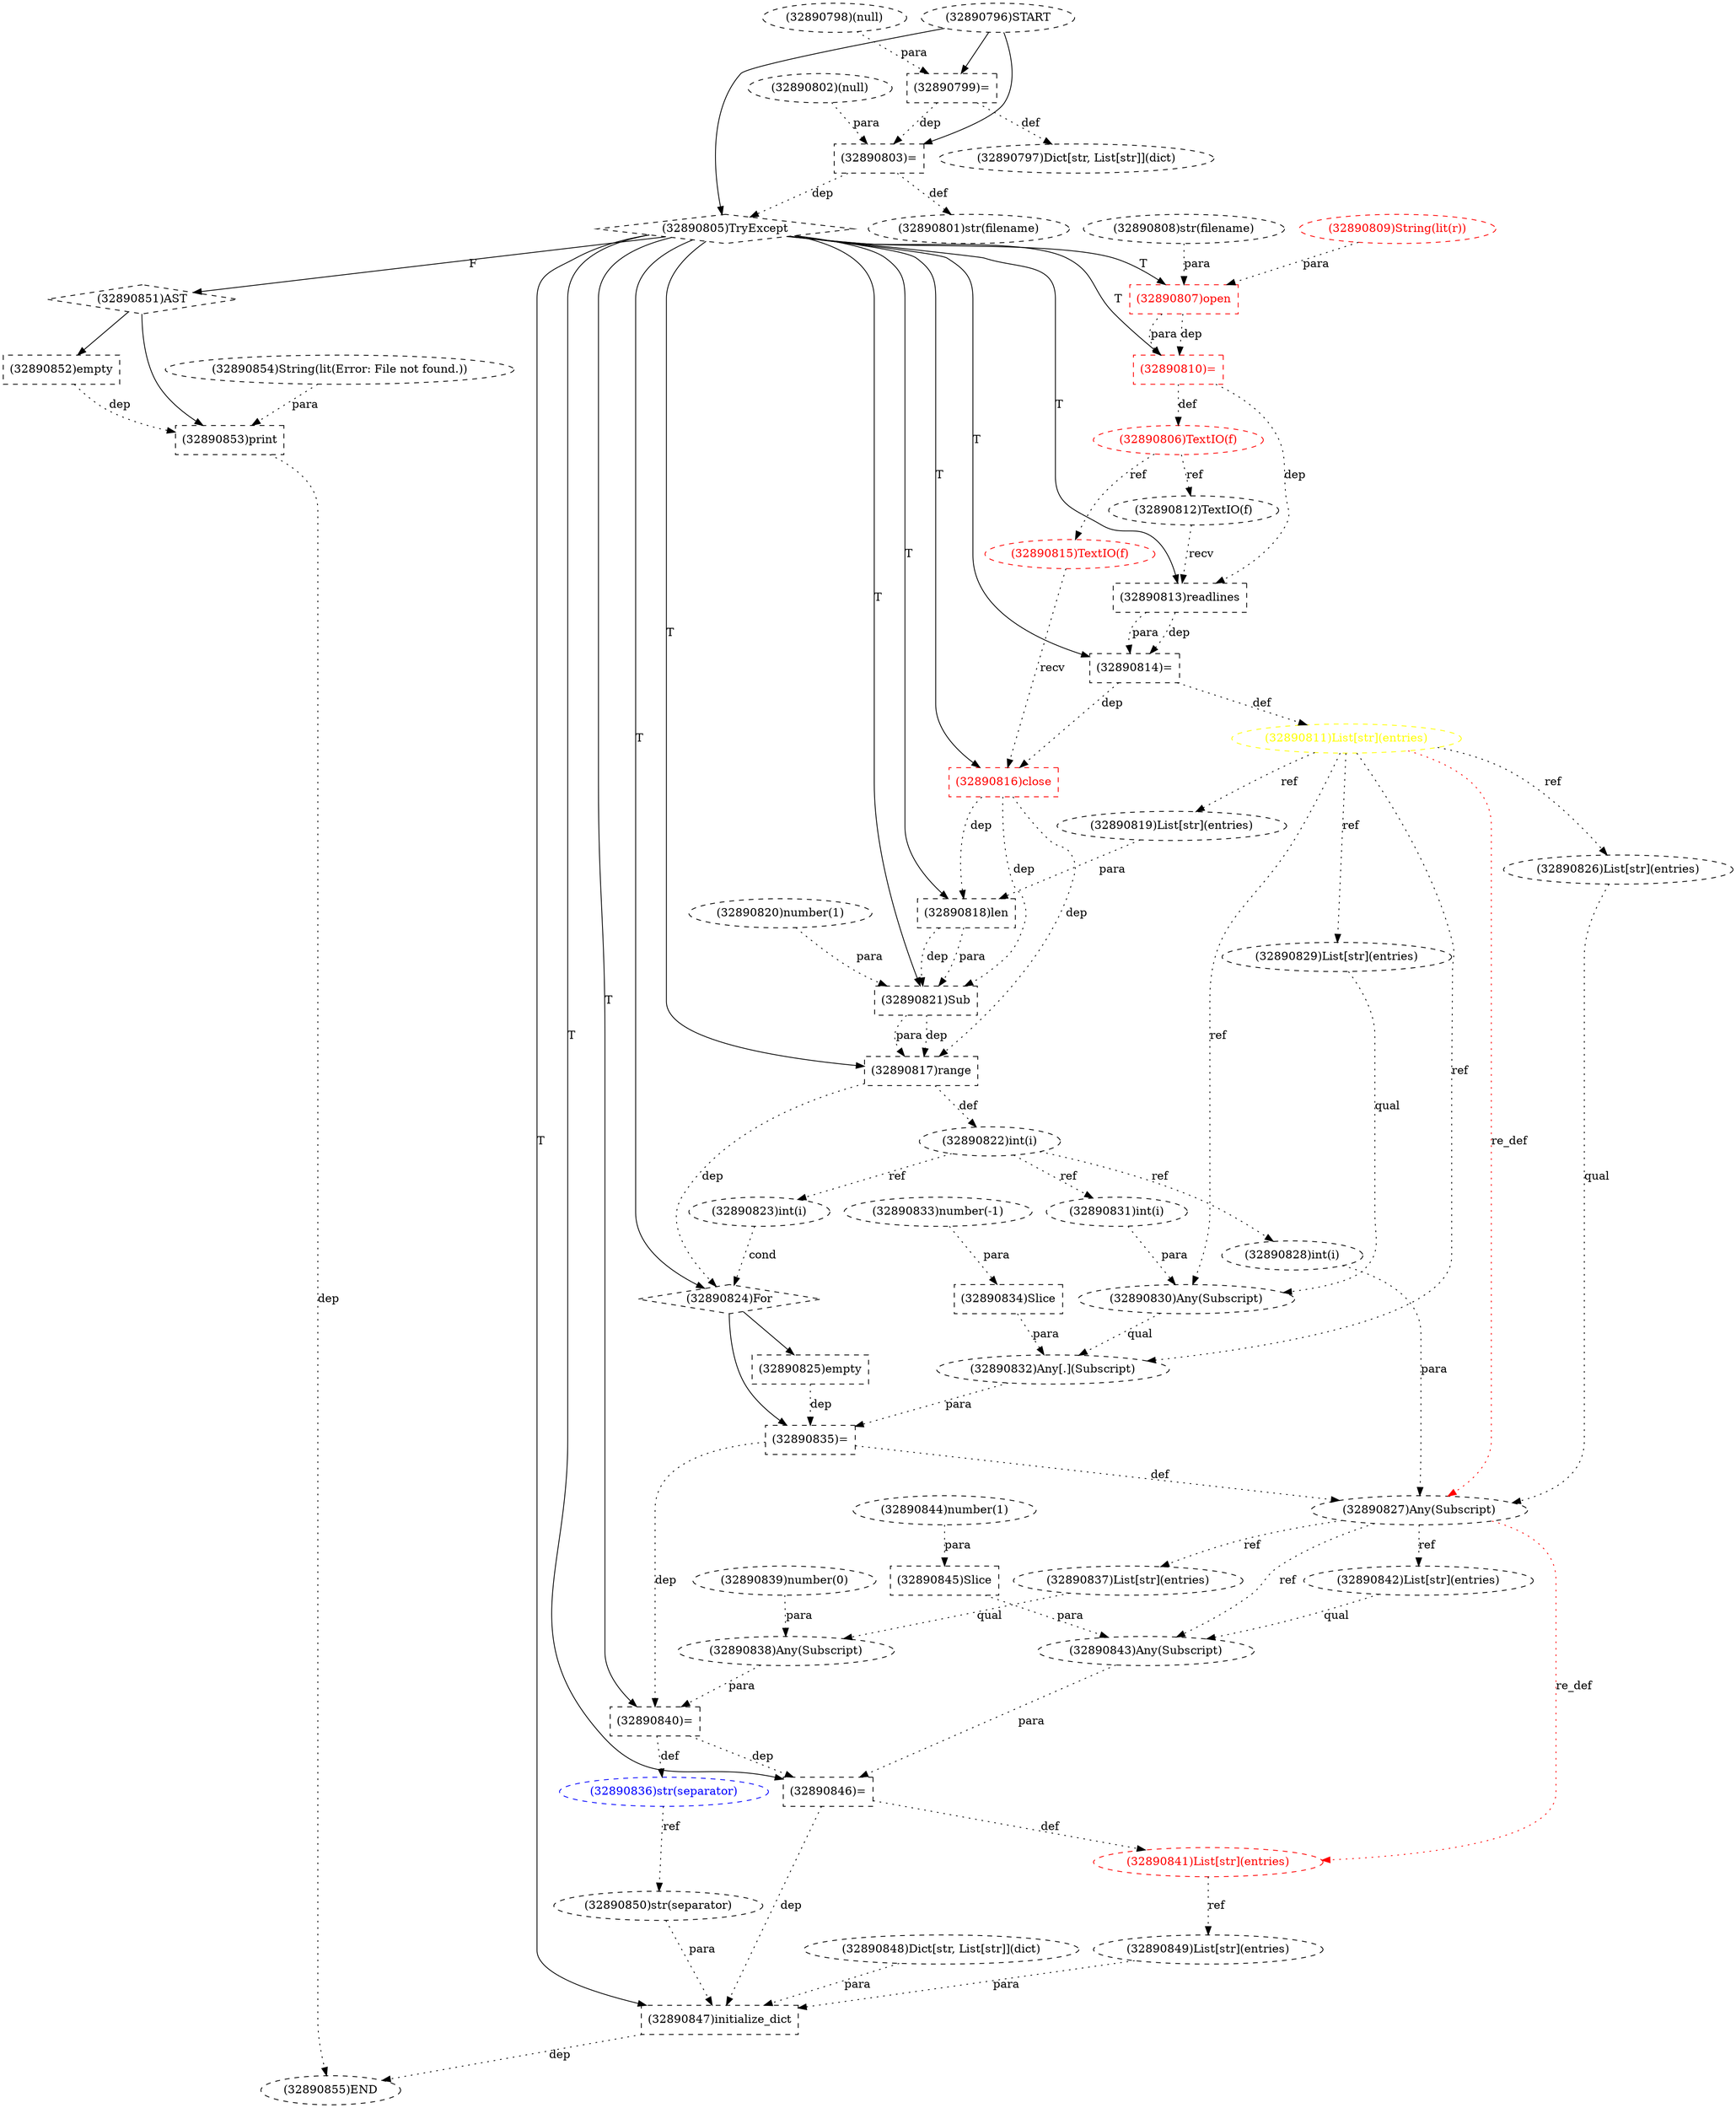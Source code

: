 digraph G {
1 [label="(32890802)(null)" shape=ellipse style=dashed]
2 [label="(32890810)=" shape=box style=dashed color=red fontcolor=red]
3 [label="(32890846)=" shape=box style=dashed]
4 [label="(32890835)=" shape=box style=dashed]
5 [label="(32890833)number(-1)" shape=ellipse style=dashed]
6 [label="(32890808)str(filename)" shape=ellipse style=dashed]
7 [label="(32890801)str(filename)" shape=ellipse style=dashed]
8 [label="(32890839)number(0)" shape=ellipse style=dashed]
9 [label="(32890825)empty" shape=box style=dashed]
10 [label="(32890796)START" style=dashed]
11 [label="(32890817)range" shape=box style=dashed]
12 [label="(32890821)Sub" shape=box style=dashed]
13 [label="(32890849)List[str](entries)" shape=ellipse style=dashed]
14 [label="(32890837)List[str](entries)" shape=ellipse style=dashed]
15 [label="(32890797)Dict[str, List[str]](dict)" shape=ellipse style=dashed]
16 [label="(32890836)str(separator)" shape=ellipse style=dashed color=blue fontcolor=blue]
17 [label="(32890850)str(separator)" shape=ellipse style=dashed]
18 [label="(32890828)int(i)" shape=ellipse style=dashed]
19 [label="(32890830)Any(Subscript)" shape=ellipse style=dashed]
20 [label="(32890844)number(1)" shape=ellipse style=dashed]
21 [label="(32890841)List[str](entries)" shape=ellipse style=dashed color=red fontcolor=red]
22 [label="(32890807)open" shape=box style=dashed color=red fontcolor=red]
23 [label="(32890806)TextIO(f)" shape=ellipse style=dashed color=red fontcolor=red]
24 [label="(32890831)int(i)" shape=ellipse style=dashed]
25 [label="(32890822)int(i)" shape=ellipse style=dashed color=black fontcolor=black]
26 [label="(32890832)Any[.](Subscript)" shape=ellipse style=dashed]
27 [label="(32890834)Slice" shape=box style=dashed]
28 [label="(32890827)Any(Subscript)" shape=ellipse style=dashed]
29 [label="(32890811)List[str](entries)" shape=ellipse style=dashed color=yellow fontcolor=yellow]
30 [label="(32890852)empty" shape=box style=dashed]
31 [label="(32890814)=" shape=box style=dashed]
32 [label="(32890842)List[str](entries)" shape=ellipse style=dashed]
33 [label="(32890854)String(lit(Error: File not found.))" shape=ellipse style=dashed]
34 [label="(32890799)=" shape=box style=dashed]
35 [label="(32890813)readlines" shape=box style=dashed]
36 [label="(32890818)len" shape=box style=dashed]
37 [label="(32890820)number(1)" shape=ellipse style=dashed]
38 [label="(32890843)Any(Subscript)" shape=ellipse style=dashed]
39 [label="(32890798)(null)" shape=ellipse style=dashed]
40 [label="(32890803)=" shape=box style=dashed]
41 [label="(32890851)AST" shape=diamond style=dashed]
42 [label="(32890815)TextIO(f)" shape=ellipse style=dashed color=red fontcolor=red]
43 [label="(32890819)List[str](entries)" shape=ellipse style=dashed]
44 [label="(32890838)Any(Subscript)" shape=ellipse style=dashed]
45 [label="(32890809)String(lit(r))" shape=ellipse style=dashed color=red fontcolor=red]
46 [label="(32890823)int(i)" shape=ellipse style=dashed]
47 [label="(32890826)List[str](entries)" shape=ellipse style=dashed]
48 [label="(32890816)close" shape=box style=dashed color=red fontcolor=red]
49 [label="(32890812)TextIO(f)" shape=ellipse style=dashed]
50 [label="(32890848)Dict[str, List[str]](dict)" shape=ellipse style=dashed]
51 [label="(32890845)Slice" shape=box style=dashed]
52 [label="(32890847)initialize_dict" shape=box style=dashed]
53 [label="(32890805)TryExcept" shape=diamond style=dashed]
54 [label="(32890855)END" style=dashed]
55 [label="(32890840)=" shape=box style=dashed]
56 [label="(32890824)For" shape=diamond style=dashed]
57 [label="(32890829)List[str](entries)" shape=ellipse style=dashed]
58 [label="(32890853)print" shape=box style=dashed]
53 -> 2 [label="T"];
22 -> 2 [label="dep" style=dotted];
22 -> 2 [label="para" style=dotted];
53 -> 3 [label="T"];
38 -> 3 [label="para" style=dotted];
55 -> 3 [label="dep" style=dotted];
56 -> 4 [label="" style=solid];
26 -> 4 [label="para" style=dotted];
9 -> 4 [label="dep" style=dotted];
40 -> 7 [label="def" style=dotted];
56 -> 9 [label="" style=solid];
53 -> 11 [label="T"];
12 -> 11 [label="dep" style=dotted];
12 -> 11 [label="para" style=dotted];
48 -> 11 [label="dep" style=dotted];
53 -> 12 [label="T"];
36 -> 12 [label="dep" style=dotted];
36 -> 12 [label="para" style=dotted];
37 -> 12 [label="para" style=dotted];
48 -> 12 [label="dep" style=dotted];
21 -> 13 [label="ref" style=dotted];
28 -> 14 [label="ref" style=dotted];
34 -> 15 [label="def" style=dotted];
55 -> 16 [label="def" style=dotted];
16 -> 17 [label="ref" style=dotted];
25 -> 18 [label="ref" style=dotted];
57 -> 19 [label="qual" style=dotted];
24 -> 19 [label="para" style=dotted];
29 -> 19 [label="ref" style=dotted];
3 -> 21 [label="def" style=dotted];
28 -> 21 [label="re_def" style=dotted color=red];
53 -> 22 [label="T"];
6 -> 22 [label="para" style=dotted];
45 -> 22 [label="para" style=dotted];
2 -> 23 [label="def" style=dotted];
25 -> 24 [label="ref" style=dotted];
11 -> 25 [label="def" style=dotted];
19 -> 26 [label="qual" style=dotted];
27 -> 26 [label="para" style=dotted];
29 -> 26 [label="ref" style=dotted];
5 -> 27 [label="para" style=dotted];
47 -> 28 [label="qual" style=dotted];
18 -> 28 [label="para" style=dotted];
4 -> 28 [label="def" style=dotted];
29 -> 28 [label="re_def" style=dotted color=red];
31 -> 29 [label="def" style=dotted];
41 -> 30 [label="" style=solid];
53 -> 31 [label="T"];
35 -> 31 [label="dep" style=dotted];
35 -> 31 [label="para" style=dotted];
28 -> 32 [label="ref" style=dotted];
10 -> 34 [label="" style=solid];
39 -> 34 [label="para" style=dotted];
53 -> 35 [label="T"];
49 -> 35 [label="recv" style=dotted];
2 -> 35 [label="dep" style=dotted];
53 -> 36 [label="T"];
43 -> 36 [label="para" style=dotted];
48 -> 36 [label="dep" style=dotted];
32 -> 38 [label="qual" style=dotted];
51 -> 38 [label="para" style=dotted];
28 -> 38 [label="ref" style=dotted];
10 -> 40 [label="" style=solid];
1 -> 40 [label="para" style=dotted];
34 -> 40 [label="dep" style=dotted];
53 -> 41 [label="F"];
23 -> 42 [label="ref" style=dotted];
29 -> 43 [label="ref" style=dotted];
14 -> 44 [label="qual" style=dotted];
8 -> 44 [label="para" style=dotted];
25 -> 46 [label="ref" style=dotted];
29 -> 47 [label="ref" style=dotted];
53 -> 48 [label="T"];
42 -> 48 [label="recv" style=dotted];
31 -> 48 [label="dep" style=dotted];
23 -> 49 [label="ref" style=dotted];
20 -> 51 [label="para" style=dotted];
53 -> 52 [label="T"];
50 -> 52 [label="para" style=dotted];
13 -> 52 [label="para" style=dotted];
17 -> 52 [label="para" style=dotted];
3 -> 52 [label="dep" style=dotted];
10 -> 53 [label="" style=solid];
40 -> 53 [label="dep" style=dotted];
52 -> 54 [label="dep" style=dotted];
58 -> 54 [label="dep" style=dotted];
53 -> 55 [label="T"];
44 -> 55 [label="para" style=dotted];
4 -> 55 [label="dep" style=dotted];
53 -> 56 [label="T"];
11 -> 56 [label="dep" style=dotted];
46 -> 56 [label="cond" style=dotted];
29 -> 57 [label="ref" style=dotted];
41 -> 58 [label="" style=solid];
33 -> 58 [label="para" style=dotted];
30 -> 58 [label="dep" style=dotted];
}